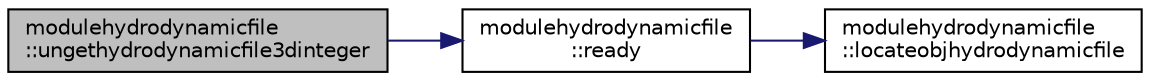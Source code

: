 digraph "modulehydrodynamicfile::ungethydrodynamicfile3dinteger"
{
 // LATEX_PDF_SIZE
  edge [fontname="Helvetica",fontsize="10",labelfontname="Helvetica",labelfontsize="10"];
  node [fontname="Helvetica",fontsize="10",shape=record];
  rankdir="LR";
  Node1 [label="modulehydrodynamicfile\l::ungethydrodynamicfile3dinteger",height=0.2,width=0.4,color="black", fillcolor="grey75", style="filled", fontcolor="black",tooltip=" "];
  Node1 -> Node2 [color="midnightblue",fontsize="10",style="solid",fontname="Helvetica"];
  Node2 [label="modulehydrodynamicfile\l::ready",height=0.2,width=0.4,color="black", fillcolor="white", style="filled",URL="$namespacemodulehydrodynamicfile.html#ab74a3df233aec6594db3ce069b1a2c25",tooltip=" "];
  Node2 -> Node3 [color="midnightblue",fontsize="10",style="solid",fontname="Helvetica"];
  Node3 [label="modulehydrodynamicfile\l::locateobjhydrodynamicfile",height=0.2,width=0.4,color="black", fillcolor="white", style="filled",URL="$namespacemodulehydrodynamicfile.html#aa662fd4d0a1262940a320a6801dbe247",tooltip=" "];
}
